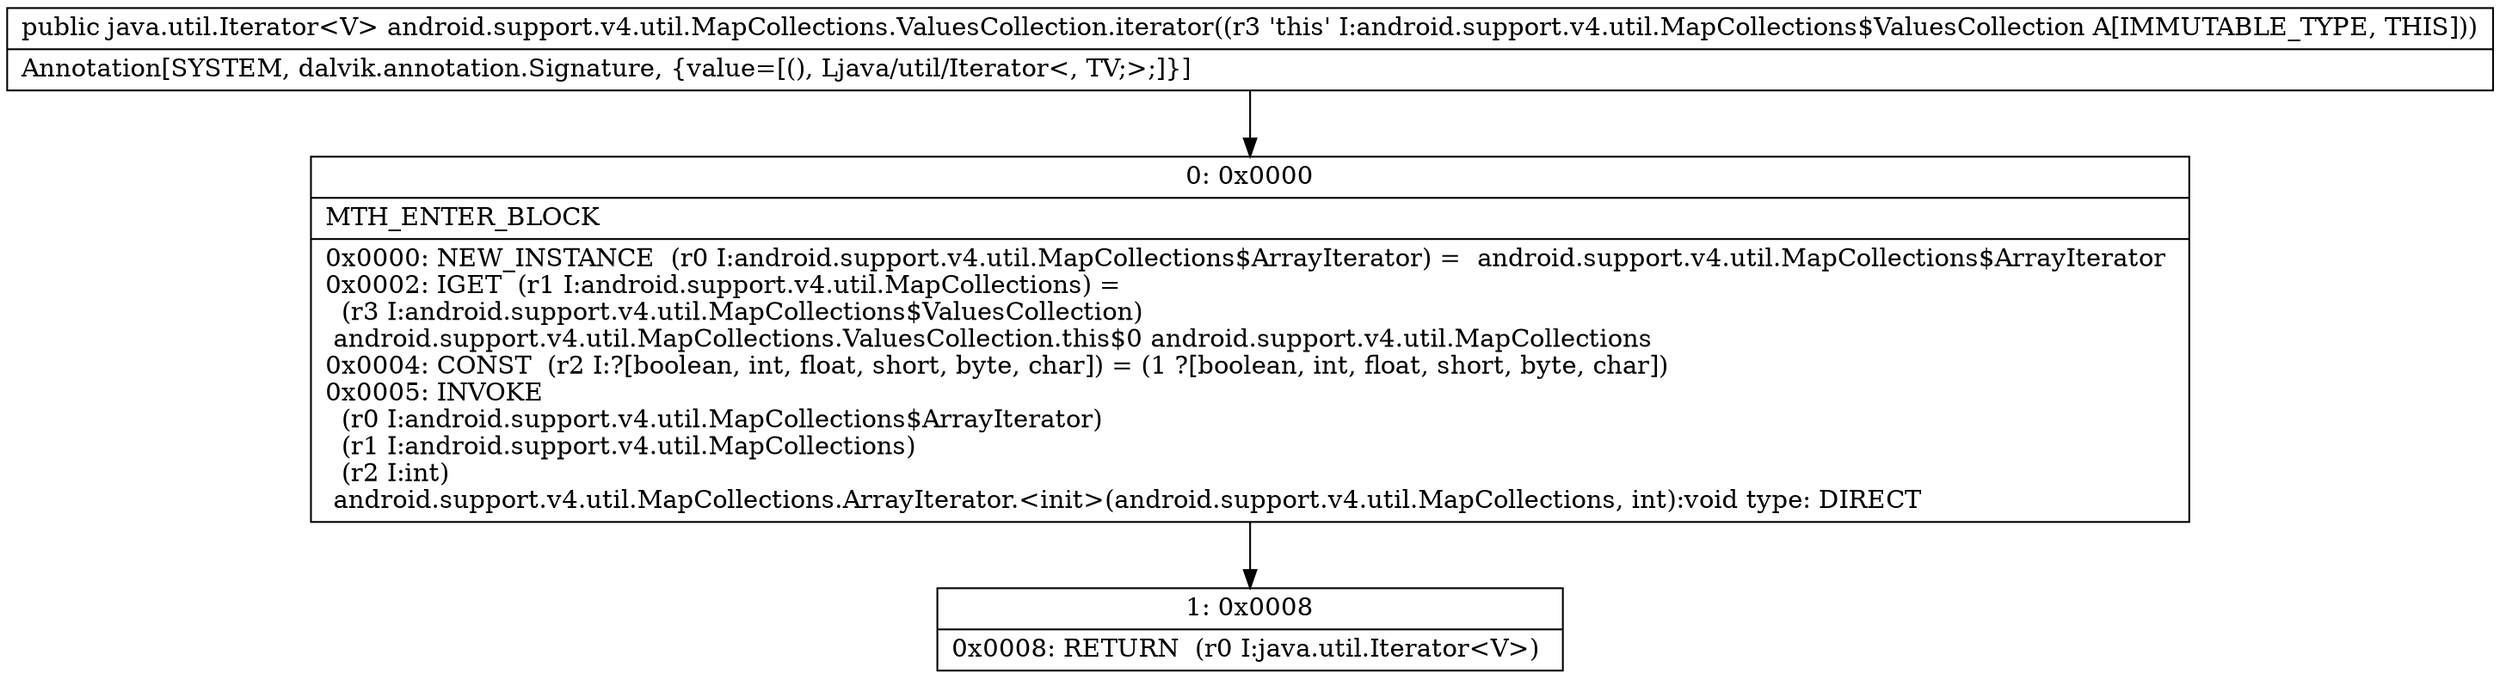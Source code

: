 digraph "CFG forandroid.support.v4.util.MapCollections.ValuesCollection.iterator()Ljava\/util\/Iterator;" {
Node_0 [shape=record,label="{0\:\ 0x0000|MTH_ENTER_BLOCK\l|0x0000: NEW_INSTANCE  (r0 I:android.support.v4.util.MapCollections$ArrayIterator) =  android.support.v4.util.MapCollections$ArrayIterator \l0x0002: IGET  (r1 I:android.support.v4.util.MapCollections) = \l  (r3 I:android.support.v4.util.MapCollections$ValuesCollection)\l android.support.v4.util.MapCollections.ValuesCollection.this$0 android.support.v4.util.MapCollections \l0x0004: CONST  (r2 I:?[boolean, int, float, short, byte, char]) = (1 ?[boolean, int, float, short, byte, char]) \l0x0005: INVOKE  \l  (r0 I:android.support.v4.util.MapCollections$ArrayIterator)\l  (r1 I:android.support.v4.util.MapCollections)\l  (r2 I:int)\l android.support.v4.util.MapCollections.ArrayIterator.\<init\>(android.support.v4.util.MapCollections, int):void type: DIRECT \l}"];
Node_1 [shape=record,label="{1\:\ 0x0008|0x0008: RETURN  (r0 I:java.util.Iterator\<V\>) \l}"];
MethodNode[shape=record,label="{public java.util.Iterator\<V\> android.support.v4.util.MapCollections.ValuesCollection.iterator((r3 'this' I:android.support.v4.util.MapCollections$ValuesCollection A[IMMUTABLE_TYPE, THIS]))  | Annotation[SYSTEM, dalvik.annotation.Signature, \{value=[(), Ljava\/util\/Iterator\<, TV;\>;]\}]\l}"];
MethodNode -> Node_0;
Node_0 -> Node_1;
}

